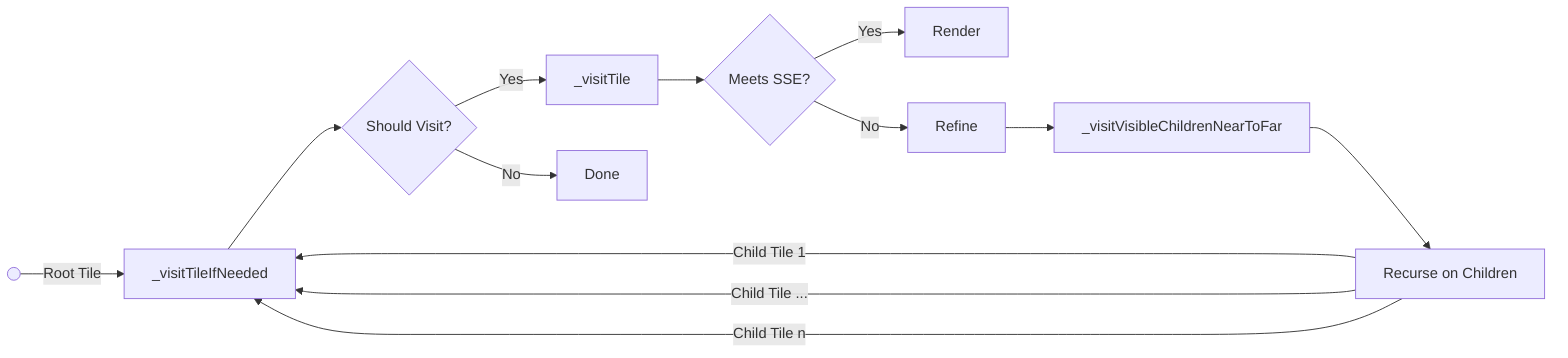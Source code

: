 flowchart LR
  Start@{ shape: sm-circ, label: "Start" }
  VisitTileIfNeeded[_visitTileIfNeeded]
  ShouldVisit{Should Visit?}
  VisitTile[_visitTile]
  MeetsSSE{Meets SSE?}
  Done
  Render
  Refine
  VisitVisibleChildrenNearToFar[_visitVisibleChildrenNearToFar]
  Recurse[Recurse on Children]

  Start-->|Root Tile|VisitTileIfNeeded
  VisitTileIfNeeded-->ShouldVisit
  ShouldVisit-->|Yes|VisitTile
  ShouldVisit-->|No|Done
  VisitTile-->MeetsSSE
  MeetsSSE-->|Yes|Render
  MeetsSSE-->|No|Refine
  Refine-->VisitVisibleChildrenNearToFar
  VisitVisibleChildrenNearToFar-->Recurse
  Recurse-->|Child Tile 1|VisitTileIfNeeded
  Recurse-->|Child Tile ...|VisitTileIfNeeded
  Recurse-->|Child Tile n|VisitTileIfNeeded